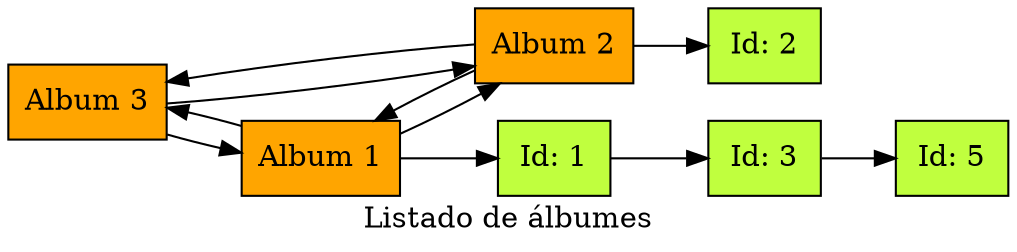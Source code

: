digraph G {
node[shape=box, style=filled];
rankdir="LR"
label="Listado de álbumes";
Nodo1310076339[label="Album 3" fillcolor=orange1];Nodo1164482094[label="Album 1" fillcolor=orange1];Nodo927822586[label="Album 2" fillcolor=orange1];Nodo1310076339->Nodo1164482094;
Nodo1310076339->Nodo927822586;
Nodo1164482094->Nodo927822586;
Nodo1164482094->Nodo1310076339;
Nodo1164482094->Imagen1826680608;
Imagen1826680608->Imagen333724858;
Imagen333724858->Imagen305926414;
Nodo927822586->Nodo1310076339;
Nodo927822586->Nodo1164482094;
Nodo927822586->Imagen1312455441;
Imagen1826680608[label="Id: 1" fillcolor=olivedrab1];Imagen333724858[label="Id: 3" fillcolor=olivedrab1];Imagen305926414[label="Id: 5" fillcolor=olivedrab1];Imagen1312455441[label="Id: 2" fillcolor=olivedrab1];}